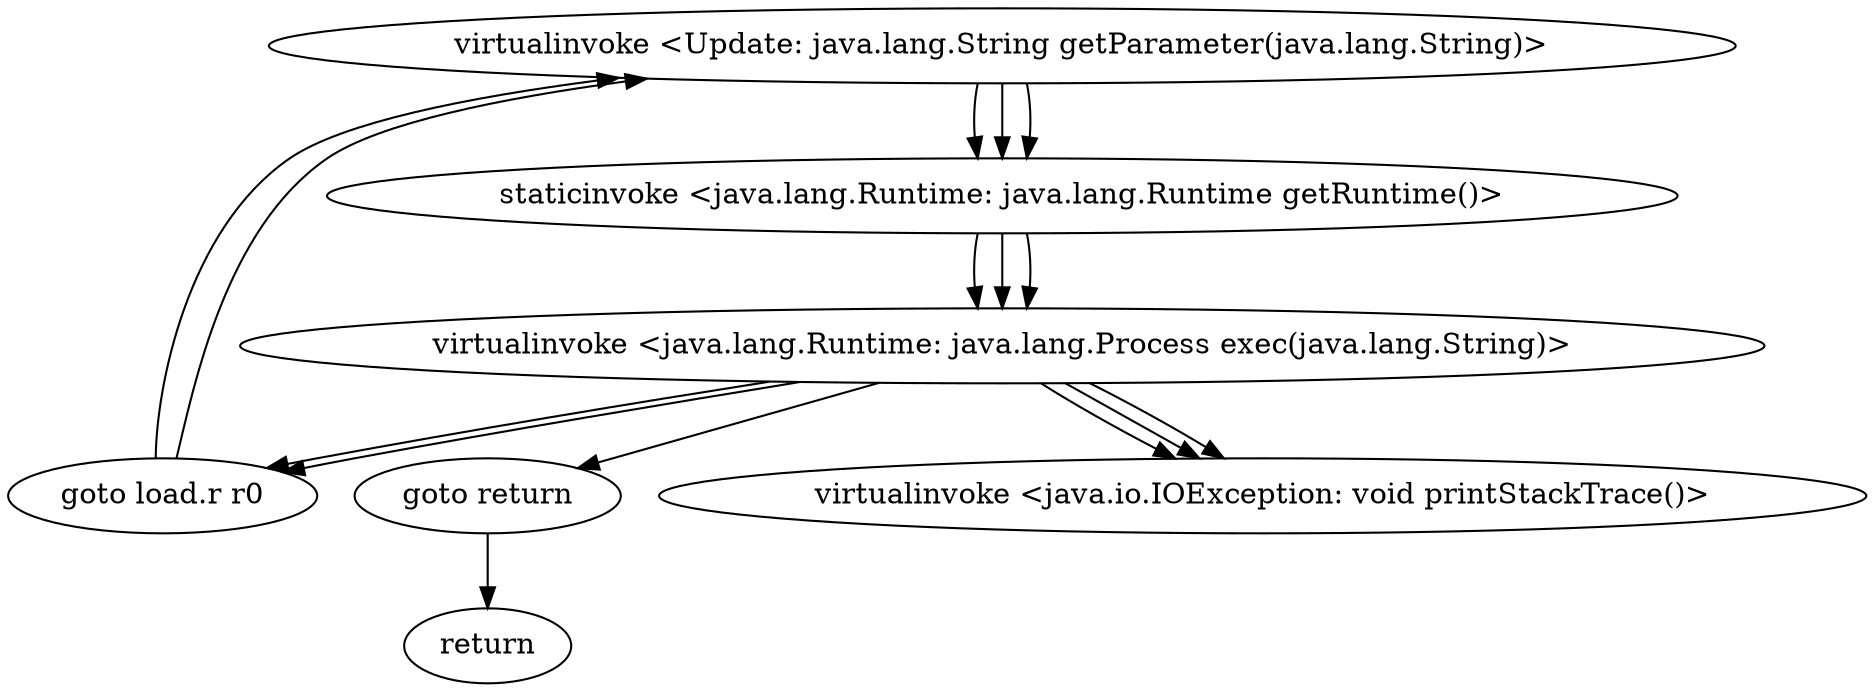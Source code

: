 digraph "" {
"virtualinvoke <Update: java.lang.String getParameter(java.lang.String)>";
 "virtualinvoke <Update: java.lang.String getParameter(java.lang.String)>"->"staticinvoke <java.lang.Runtime: java.lang.Runtime getRuntime()>";
 "staticinvoke <java.lang.Runtime: java.lang.Runtime getRuntime()>"->"virtualinvoke <java.lang.Runtime: java.lang.Process exec(java.lang.String)>";
 "virtualinvoke <java.lang.Runtime: java.lang.Process exec(java.lang.String)>"->"goto load.r r0";
 "goto load.r r0"->"virtualinvoke <Update: java.lang.String getParameter(java.lang.String)>";
 "virtualinvoke <Update: java.lang.String getParameter(java.lang.String)>"->"staticinvoke <java.lang.Runtime: java.lang.Runtime getRuntime()>";
 "staticinvoke <java.lang.Runtime: java.lang.Runtime getRuntime()>"->"virtualinvoke <java.lang.Runtime: java.lang.Process exec(java.lang.String)>";
 "virtualinvoke <java.lang.Runtime: java.lang.Process exec(java.lang.String)>"->"goto load.r r0";
 "goto load.r r0"->"virtualinvoke <Update: java.lang.String getParameter(java.lang.String)>";
 "virtualinvoke <Update: java.lang.String getParameter(java.lang.String)>"->"staticinvoke <java.lang.Runtime: java.lang.Runtime getRuntime()>";
 "staticinvoke <java.lang.Runtime: java.lang.Runtime getRuntime()>"->"virtualinvoke <java.lang.Runtime: java.lang.Process exec(java.lang.String)>";
 "virtualinvoke <java.lang.Runtime: java.lang.Process exec(java.lang.String)>"->"goto return";
 "goto return"->"return";
 "virtualinvoke <java.lang.Runtime: java.lang.Process exec(java.lang.String)>"->"virtualinvoke <java.io.IOException: void printStackTrace()>";
 "virtualinvoke <java.lang.Runtime: java.lang.Process exec(java.lang.String)>"->"virtualinvoke <java.io.IOException: void printStackTrace()>";
 "virtualinvoke <java.lang.Runtime: java.lang.Process exec(java.lang.String)>"->"virtualinvoke <java.io.IOException: void printStackTrace()>";
}

